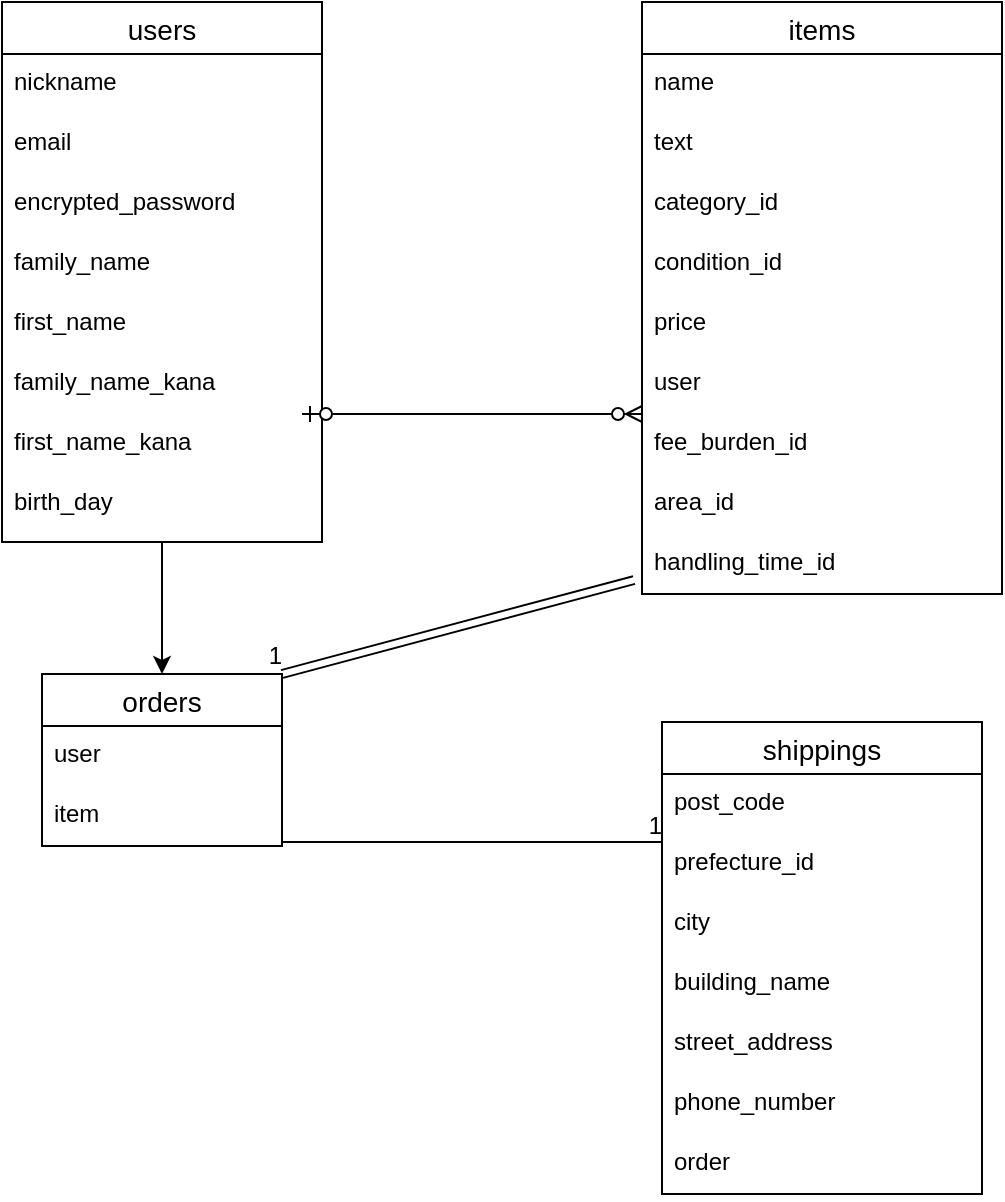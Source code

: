 <mxfile>
    <diagram id="Ik5erRTqudhsV00wJKPT" name="ページ1">
        <mxGraphModel dx="745" dy="747" grid="1" gridSize="10" guides="1" tooltips="1" connect="1" arrows="1" fold="1" page="1" pageScale="1" pageWidth="827" pageHeight="1169" math="0" shadow="0">
            <root>
                <mxCell id="0"/>
                <mxCell id="1" parent="0"/>
                <mxCell id="52" style="edgeStyle=none;html=1;entryX=0.5;entryY=0;entryDx=0;entryDy=0;" parent="1" source="fyyXkuvYJVI8IvGRbl2T-38" target="7" edge="1">
                    <mxGeometry relative="1" as="geometry"/>
                </mxCell>
                <mxCell id="fyyXkuvYJVI8IvGRbl2T-38" value="users" style="swimlane;fontStyle=0;childLayout=stackLayout;horizontal=1;startSize=26;horizontalStack=0;resizeParent=1;resizeParentMax=0;resizeLast=0;collapsible=1;marginBottom=0;align=center;fontSize=14;" parent="1" vertex="1">
                    <mxGeometry x="10" y="80" width="160" height="270" as="geometry"/>
                </mxCell>
                <mxCell id="fyyXkuvYJVI8IvGRbl2T-39" value="nickname" style="text;strokeColor=none;fillColor=none;spacingLeft=4;spacingRight=4;overflow=hidden;rotatable=0;points=[[0,0.5],[1,0.5]];portConstraint=eastwest;fontSize=12;" parent="fyyXkuvYJVI8IvGRbl2T-38" vertex="1">
                    <mxGeometry y="26" width="160" height="30" as="geometry"/>
                </mxCell>
                <mxCell id="fyyXkuvYJVI8IvGRbl2T-40" value="email" style="text;strokeColor=none;fillColor=none;spacingLeft=4;spacingRight=4;overflow=hidden;rotatable=0;points=[[0,0.5],[1,0.5]];portConstraint=eastwest;fontSize=12;" parent="fyyXkuvYJVI8IvGRbl2T-38" vertex="1">
                    <mxGeometry y="56" width="160" height="30" as="geometry"/>
                </mxCell>
                <mxCell id="fyyXkuvYJVI8IvGRbl2T-42" value="encrypted_password" style="text;strokeColor=none;fillColor=none;spacingLeft=4;spacingRight=4;overflow=hidden;rotatable=0;points=[[0,0.5],[1,0.5]];portConstraint=eastwest;fontSize=12;" parent="fyyXkuvYJVI8IvGRbl2T-38" vertex="1">
                    <mxGeometry y="86" width="160" height="30" as="geometry"/>
                </mxCell>
                <mxCell id="fyyXkuvYJVI8IvGRbl2T-44" value="family_name" style="text;strokeColor=none;fillColor=none;spacingLeft=4;spacingRight=4;overflow=hidden;rotatable=0;points=[[0,0.5],[1,0.5]];portConstraint=eastwest;fontSize=12;" parent="fyyXkuvYJVI8IvGRbl2T-38" vertex="1">
                    <mxGeometry y="116" width="160" height="30" as="geometry"/>
                </mxCell>
                <mxCell id="fyyXkuvYJVI8IvGRbl2T-45" value="first_name" style="text;strokeColor=none;fillColor=none;spacingLeft=4;spacingRight=4;overflow=hidden;rotatable=0;points=[[0,0.5],[1,0.5]];portConstraint=eastwest;fontSize=12;" parent="fyyXkuvYJVI8IvGRbl2T-38" vertex="1">
                    <mxGeometry y="146" width="160" height="30" as="geometry"/>
                </mxCell>
                <mxCell id="fyyXkuvYJVI8IvGRbl2T-46" value="family_name_kana" style="text;strokeColor=none;fillColor=none;spacingLeft=4;spacingRight=4;overflow=hidden;rotatable=0;points=[[0,0.5],[1,0.5]];portConstraint=eastwest;fontSize=12;" parent="fyyXkuvYJVI8IvGRbl2T-38" vertex="1">
                    <mxGeometry y="176" width="160" height="30" as="geometry"/>
                </mxCell>
                <mxCell id="fyyXkuvYJVI8IvGRbl2T-47" value="first_name_kana" style="text;strokeColor=none;fillColor=none;spacingLeft=4;spacingRight=4;overflow=hidden;rotatable=0;points=[[0,0.5],[1,0.5]];portConstraint=eastwest;fontSize=12;" parent="fyyXkuvYJVI8IvGRbl2T-38" vertex="1">
                    <mxGeometry y="206" width="160" height="30" as="geometry"/>
                </mxCell>
                <mxCell id="fyyXkuvYJVI8IvGRbl2T-48" value="birth_day" style="text;strokeColor=none;fillColor=none;spacingLeft=4;spacingRight=4;overflow=hidden;rotatable=0;points=[[0,0.5],[1,0.5]];portConstraint=eastwest;fontSize=12;" parent="fyyXkuvYJVI8IvGRbl2T-38" vertex="1">
                    <mxGeometry y="236" width="160" height="34" as="geometry"/>
                </mxCell>
                <mxCell id="fyyXkuvYJVI8IvGRbl2T-51" value="items" style="swimlane;fontStyle=0;childLayout=stackLayout;horizontal=1;startSize=26;horizontalStack=0;resizeParent=1;resizeParentMax=0;resizeLast=0;collapsible=1;marginBottom=0;align=center;fontSize=14;" parent="1" vertex="1">
                    <mxGeometry x="330" y="80" width="180" height="296" as="geometry"/>
                </mxCell>
                <mxCell id="fyyXkuvYJVI8IvGRbl2T-52" value="name" style="text;strokeColor=none;fillColor=none;spacingLeft=4;spacingRight=4;overflow=hidden;rotatable=0;points=[[0,0.5],[1,0.5]];portConstraint=eastwest;fontSize=12;" parent="fyyXkuvYJVI8IvGRbl2T-51" vertex="1">
                    <mxGeometry y="26" width="180" height="30" as="geometry"/>
                </mxCell>
                <mxCell id="fyyXkuvYJVI8IvGRbl2T-53" value="text" style="text;strokeColor=none;fillColor=none;spacingLeft=4;spacingRight=4;overflow=hidden;rotatable=0;points=[[0,0.5],[1,0.5]];portConstraint=eastwest;fontSize=12;" parent="fyyXkuvYJVI8IvGRbl2T-51" vertex="1">
                    <mxGeometry y="56" width="180" height="30" as="geometry"/>
                </mxCell>
                <mxCell id="fyyXkuvYJVI8IvGRbl2T-54" value="category_id" style="text;strokeColor=none;fillColor=none;spacingLeft=4;spacingRight=4;overflow=hidden;rotatable=0;points=[[0,0.5],[1,0.5]];portConstraint=eastwest;fontSize=12;" parent="fyyXkuvYJVI8IvGRbl2T-51" vertex="1">
                    <mxGeometry y="86" width="180" height="30" as="geometry"/>
                </mxCell>
                <mxCell id="fyyXkuvYJVI8IvGRbl2T-55" value="condition_id" style="text;strokeColor=none;fillColor=none;spacingLeft=4;spacingRight=4;overflow=hidden;rotatable=0;points=[[0,0.5],[1,0.5]];portConstraint=eastwest;fontSize=12;" parent="fyyXkuvYJVI8IvGRbl2T-51" vertex="1">
                    <mxGeometry y="116" width="180" height="30" as="geometry"/>
                </mxCell>
                <mxCell id="fyyXkuvYJVI8IvGRbl2T-57" value="price" style="text;strokeColor=none;fillColor=none;spacingLeft=4;spacingRight=4;overflow=hidden;rotatable=0;points=[[0,0.5],[1,0.5]];portConstraint=eastwest;fontSize=12;" parent="fyyXkuvYJVI8IvGRbl2T-51" vertex="1">
                    <mxGeometry y="146" width="180" height="30" as="geometry"/>
                </mxCell>
                <mxCell id="54" value="user" style="text;strokeColor=none;fillColor=none;spacingLeft=4;spacingRight=4;overflow=hidden;rotatable=0;points=[[0,0.5],[1,0.5]];portConstraint=eastwest;fontSize=12;" parent="fyyXkuvYJVI8IvGRbl2T-51" vertex="1">
                    <mxGeometry y="176" width="180" height="30" as="geometry"/>
                </mxCell>
                <mxCell id="55" value="fee_burden_id" style="text;strokeColor=none;fillColor=none;spacingLeft=4;spacingRight=4;overflow=hidden;rotatable=0;points=[[0,0.5],[1,0.5]];portConstraint=eastwest;fontSize=12;" parent="fyyXkuvYJVI8IvGRbl2T-51" vertex="1">
                    <mxGeometry y="206" width="180" height="30" as="geometry"/>
                </mxCell>
                <mxCell id="56" value="area_id" style="text;strokeColor=none;fillColor=none;spacingLeft=4;spacingRight=4;overflow=hidden;rotatable=0;points=[[0,0.5],[1,0.5]];portConstraint=eastwest;fontSize=12;" parent="fyyXkuvYJVI8IvGRbl2T-51" vertex="1">
                    <mxGeometry y="236" width="180" height="30" as="geometry"/>
                </mxCell>
                <mxCell id="fyyXkuvYJVI8IvGRbl2T-58" value="handling_time_id" style="text;strokeColor=none;fillColor=none;spacingLeft=4;spacingRight=4;overflow=hidden;rotatable=0;points=[[0,0.5],[1,0.5]];portConstraint=eastwest;fontSize=12;" parent="fyyXkuvYJVI8IvGRbl2T-51" vertex="1">
                    <mxGeometry y="266" width="180" height="30" as="geometry"/>
                </mxCell>
                <mxCell id="fyyXkuvYJVI8IvGRbl2T-60" value="shippings" style="swimlane;fontStyle=0;childLayout=stackLayout;horizontal=1;startSize=26;horizontalStack=0;resizeParent=1;resizeParentMax=0;resizeLast=0;collapsible=1;marginBottom=0;align=center;fontSize=14;" parent="1" vertex="1">
                    <mxGeometry x="340" y="440" width="160" height="236" as="geometry"/>
                </mxCell>
                <mxCell id="27" value="post_code" style="text;strokeColor=none;fillColor=none;spacingLeft=4;spacingRight=4;overflow=hidden;rotatable=0;points=[[0,0.5],[1,0.5]];portConstraint=eastwest;fontSize=12;" parent="fyyXkuvYJVI8IvGRbl2T-60" vertex="1">
                    <mxGeometry y="26" width="160" height="30" as="geometry"/>
                </mxCell>
                <mxCell id="26" value="prefecture_id" style="text;strokeColor=none;fillColor=none;spacingLeft=4;spacingRight=4;overflow=hidden;rotatable=0;points=[[0,0.5],[1,0.5]];portConstraint=eastwest;fontSize=12;" parent="fyyXkuvYJVI8IvGRbl2T-60" vertex="1">
                    <mxGeometry y="56" width="160" height="30" as="geometry"/>
                </mxCell>
                <mxCell id="28" value="city" style="text;strokeColor=none;fillColor=none;spacingLeft=4;spacingRight=4;overflow=hidden;rotatable=0;points=[[0,0.5],[1,0.5]];portConstraint=eastwest;fontSize=12;" parent="fyyXkuvYJVI8IvGRbl2T-60" vertex="1">
                    <mxGeometry y="86" width="160" height="30" as="geometry"/>
                </mxCell>
                <mxCell id="53" value="building_name" style="text;strokeColor=none;fillColor=none;spacingLeft=4;spacingRight=4;overflow=hidden;rotatable=0;points=[[0,0.5],[1,0.5]];portConstraint=eastwest;fontSize=12;" parent="fyyXkuvYJVI8IvGRbl2T-60" vertex="1">
                    <mxGeometry y="116" width="160" height="30" as="geometry"/>
                </mxCell>
                <mxCell id="31" value="street_address" style="text;strokeColor=none;fillColor=none;spacingLeft=4;spacingRight=4;overflow=hidden;rotatable=0;points=[[0,0.5],[1,0.5]];portConstraint=eastwest;fontSize=12;" parent="fyyXkuvYJVI8IvGRbl2T-60" vertex="1">
                    <mxGeometry y="146" width="160" height="30" as="geometry"/>
                </mxCell>
                <mxCell id="32" value="phone_number" style="text;strokeColor=none;fillColor=none;spacingLeft=4;spacingRight=4;overflow=hidden;rotatable=0;points=[[0,0.5],[1,0.5]];portConstraint=eastwest;fontSize=12;" parent="fyyXkuvYJVI8IvGRbl2T-60" vertex="1">
                    <mxGeometry y="176" width="160" height="30" as="geometry"/>
                </mxCell>
                <mxCell id="29" value="order" style="text;strokeColor=none;fillColor=none;spacingLeft=4;spacingRight=4;overflow=hidden;rotatable=0;points=[[0,0.5],[1,0.5]];portConstraint=eastwest;fontSize=12;" parent="fyyXkuvYJVI8IvGRbl2T-60" vertex="1">
                    <mxGeometry y="206" width="160" height="30" as="geometry"/>
                </mxCell>
                <mxCell id="7" value="orders" style="swimlane;fontStyle=0;childLayout=stackLayout;horizontal=1;startSize=26;horizontalStack=0;resizeParent=1;resizeParentMax=0;resizeLast=0;collapsible=1;marginBottom=0;align=center;fontSize=14;" parent="1" vertex="1">
                    <mxGeometry x="30" y="416" width="120" height="86" as="geometry"/>
                </mxCell>
                <mxCell id="8" value="user" style="text;strokeColor=none;fillColor=none;spacingLeft=4;spacingRight=4;overflow=hidden;rotatable=0;points=[[0,0.5],[1,0.5]];portConstraint=eastwest;fontSize=12;" parent="7" vertex="1">
                    <mxGeometry y="26" width="120" height="30" as="geometry"/>
                </mxCell>
                <mxCell id="9" value="item" style="text;strokeColor=none;fillColor=none;spacingLeft=4;spacingRight=4;overflow=hidden;rotatable=0;points=[[0,0.5],[1,0.5]];portConstraint=eastwest;fontSize=12;" parent="7" vertex="1">
                    <mxGeometry y="56" width="120" height="30" as="geometry"/>
                </mxCell>
                <mxCell id="24" value="" style="shape=link;html=1;rounded=0;exitX=-0.022;exitY=0.767;exitDx=0;exitDy=0;exitPerimeter=0;entryX=1;entryY=0;entryDx=0;entryDy=0;" parent="1" source="fyyXkuvYJVI8IvGRbl2T-58" target="7" edge="1">
                    <mxGeometry relative="1" as="geometry">
                        <mxPoint x="420" y="420" as="sourcePoint"/>
                        <mxPoint x="420" y="450" as="targetPoint"/>
                    </mxGeometry>
                </mxCell>
                <mxCell id="25" value="1" style="resizable=0;html=1;align=right;verticalAlign=bottom;" parent="24" connectable="0" vertex="1">
                    <mxGeometry x="1" relative="1" as="geometry"/>
                </mxCell>
                <mxCell id="35" value="" style="edgeStyle=entityRelationEdgeStyle;fontSize=12;html=1;endArrow=ERzeroToMany;startArrow=ERzeroToOne;" parent="1" edge="1">
                    <mxGeometry width="100" height="100" relative="1" as="geometry">
                        <mxPoint x="160" y="286" as="sourcePoint"/>
                        <mxPoint x="330" y="286" as="targetPoint"/>
                    </mxGeometry>
                </mxCell>
                <mxCell id="41" value="" style="endArrow=none;html=1;rounded=0;" parent="1" edge="1">
                    <mxGeometry relative="1" as="geometry">
                        <mxPoint x="150" y="500" as="sourcePoint"/>
                        <mxPoint x="340" y="500" as="targetPoint"/>
                    </mxGeometry>
                </mxCell>
                <mxCell id="42" value="1" style="resizable=0;html=1;align=right;verticalAlign=bottom;" parent="41" connectable="0" vertex="1">
                    <mxGeometry x="1" relative="1" as="geometry"/>
                </mxCell>
            </root>
        </mxGraphModel>
    </diagram>
</mxfile>
